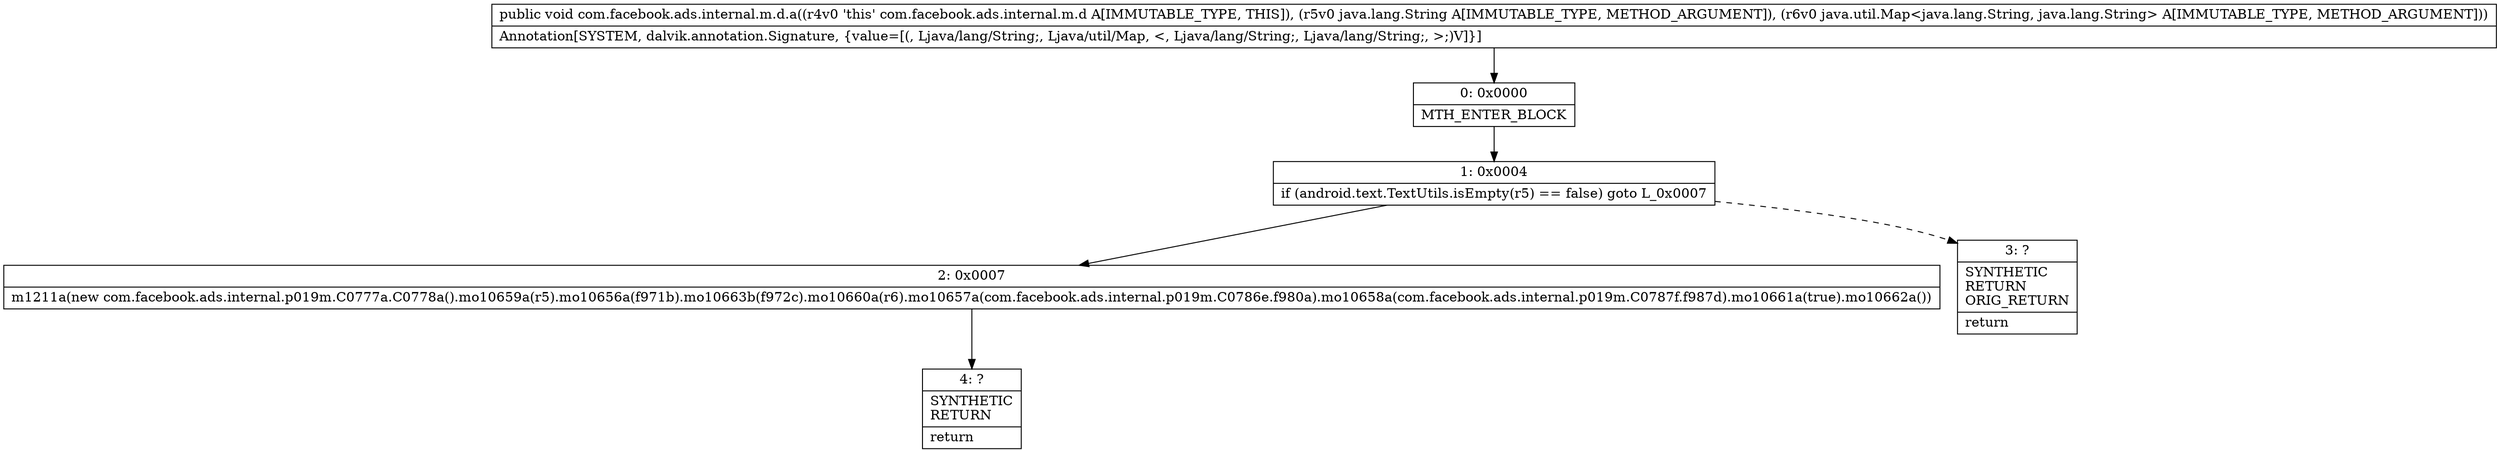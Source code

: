 digraph "CFG forcom.facebook.ads.internal.m.d.a(Ljava\/lang\/String;Ljava\/util\/Map;)V" {
Node_0 [shape=record,label="{0\:\ 0x0000|MTH_ENTER_BLOCK\l}"];
Node_1 [shape=record,label="{1\:\ 0x0004|if (android.text.TextUtils.isEmpty(r5) == false) goto L_0x0007\l}"];
Node_2 [shape=record,label="{2\:\ 0x0007|m1211a(new com.facebook.ads.internal.p019m.C0777a.C0778a().mo10659a(r5).mo10656a(f971b).mo10663b(f972c).mo10660a(r6).mo10657a(com.facebook.ads.internal.p019m.C0786e.f980a).mo10658a(com.facebook.ads.internal.p019m.C0787f.f987d).mo10661a(true).mo10662a())\l}"];
Node_3 [shape=record,label="{3\:\ ?|SYNTHETIC\lRETURN\lORIG_RETURN\l|return\l}"];
Node_4 [shape=record,label="{4\:\ ?|SYNTHETIC\lRETURN\l|return\l}"];
MethodNode[shape=record,label="{public void com.facebook.ads.internal.m.d.a((r4v0 'this' com.facebook.ads.internal.m.d A[IMMUTABLE_TYPE, THIS]), (r5v0 java.lang.String A[IMMUTABLE_TYPE, METHOD_ARGUMENT]), (r6v0 java.util.Map\<java.lang.String, java.lang.String\> A[IMMUTABLE_TYPE, METHOD_ARGUMENT]))  | Annotation[SYSTEM, dalvik.annotation.Signature, \{value=[(, Ljava\/lang\/String;, Ljava\/util\/Map, \<, Ljava\/lang\/String;, Ljava\/lang\/String;, \>;)V]\}]\l}"];
MethodNode -> Node_0;
Node_0 -> Node_1;
Node_1 -> Node_2;
Node_1 -> Node_3[style=dashed];
Node_2 -> Node_4;
}

